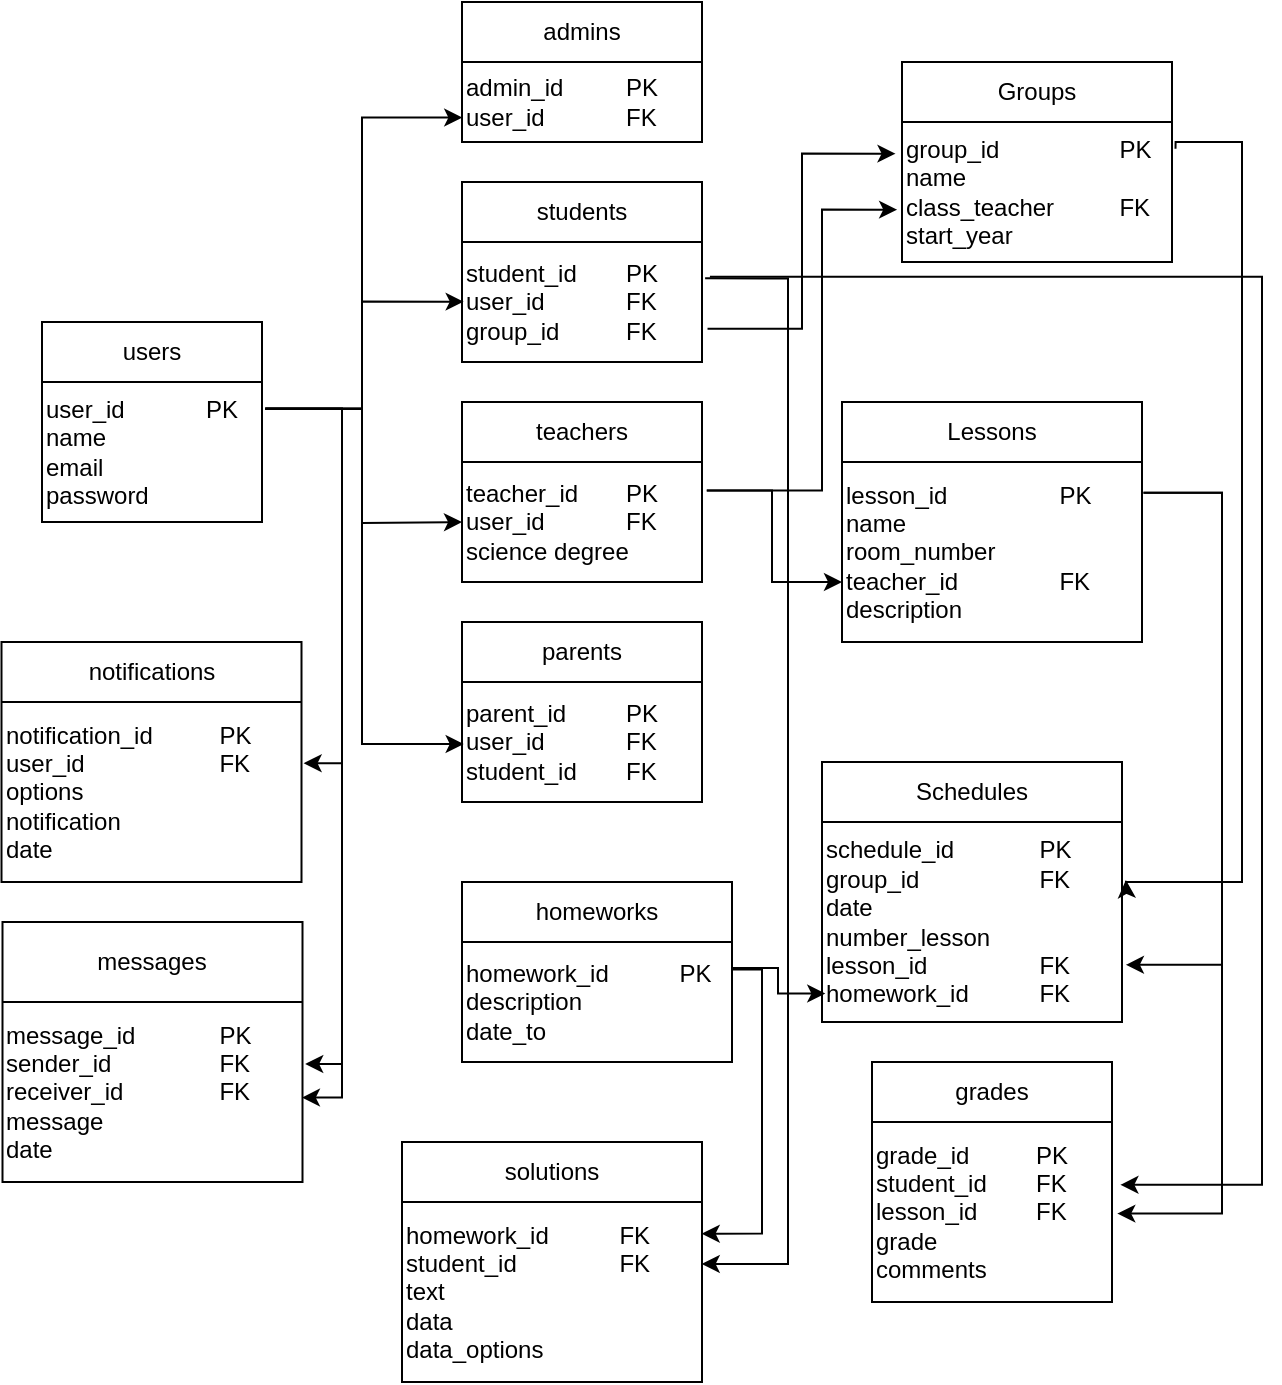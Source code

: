 <mxfile version="24.5.2" type="device">
  <diagram name="ER Diagram" id="E-wv-sdFr6HPYxKAOYmW">
    <mxGraphModel dx="1050" dy="1743" grid="1" gridSize="10" guides="1" tooltips="1" connect="1" arrows="1" fold="1" page="1" pageScale="1" pageWidth="827" pageHeight="1169" math="0" shadow="0">
      <root>
        <mxCell id="0" />
        <mxCell id="1" parent="0" />
        <mxCell id="juLm1n5MT4ovtHd7H2xx-58" value="users" style="rounded=0;whiteSpace=wrap;html=1;shape=swimlane;fontStyle=0;startSize=30;childLayout=stackLayout;horizontal=1;horizontalStack=0;resizeParent=1;resizeParentMax=0;resizeLast=0;collapsible=1;marginBottom=0;" vertex="1" parent="1">
          <mxGeometry x="60" y="100" width="110" height="100" as="geometry" />
        </mxCell>
        <mxCell id="juLm1n5MT4ovtHd7H2xx-80" value="&lt;span style=&quot;background-color: initial;&quot;&gt;user_id&lt;span style=&quot;white-space: pre;&quot;&gt;&#x9;&lt;/span&gt;&lt;span style=&quot;white-space: pre;&quot;&gt;&#x9;&lt;/span&gt;PK&lt;/span&gt;&lt;br&gt;&lt;span style=&quot;background-color: initial;&quot;&gt;name&lt;/span&gt;&lt;br&gt;&lt;span style=&quot;background-color: initial;&quot;&gt;email&lt;/span&gt;&lt;br&gt;&lt;span style=&quot;background-color: initial;&quot;&gt;password&lt;/span&gt;" style="text;html=1;align=left;verticalAlign=middle;resizable=0;points=[];autosize=1;strokeColor=none;fillColor=none;" vertex="1" parent="juLm1n5MT4ovtHd7H2xx-58">
          <mxGeometry y="30" width="110" height="70" as="geometry" />
        </mxCell>
        <mxCell id="juLm1n5MT4ovtHd7H2xx-59" value="teachers" style="rounded=0;whiteSpace=wrap;html=1;shape=swimlane;fontStyle=0;startSize=30;childLayout=stackLayout;horizontal=1;horizontalStack=0;resizeParent=1;resizeParentMax=0;resizeLast=0;collapsible=1;marginBottom=0;" vertex="1" parent="1">
          <mxGeometry x="270" y="140" width="120" height="90" as="geometry" />
        </mxCell>
        <mxCell id="juLm1n5MT4ovtHd7H2xx-82" value="&lt;span style=&quot;background-color: initial;&quot;&gt;teacher_id&lt;span style=&quot;white-space: pre;&quot;&gt;&#x9;&lt;/span&gt;PK&lt;/span&gt;&lt;br&gt;&lt;span style=&quot;background-color: initial;&quot;&gt;user_id&lt;span style=&quot;white-space: pre;&quot;&gt;&#x9;&lt;/span&gt;&lt;span style=&quot;white-space: pre;&quot;&gt;&#x9;&lt;/span&gt;FK&lt;/span&gt;&lt;div&gt;science degree&lt;br&gt;&lt;/div&gt;" style="text;html=1;align=left;verticalAlign=middle;resizable=0;points=[];autosize=1;strokeColor=none;fillColor=none;" vertex="1" parent="juLm1n5MT4ovtHd7H2xx-59">
          <mxGeometry y="30" width="120" height="60" as="geometry" />
        </mxCell>
        <mxCell id="juLm1n5MT4ovtHd7H2xx-60" value="students" style="rounded=0;whiteSpace=wrap;html=1;shape=swimlane;fontStyle=0;startSize=30;childLayout=stackLayout;horizontal=1;horizontalStack=0;resizeParent=1;resizeParentMax=0;resizeLast=0;collapsible=1;marginBottom=0;" vertex="1" parent="1">
          <mxGeometry x="270" y="30" width="120" height="90" as="geometry" />
        </mxCell>
        <mxCell id="juLm1n5MT4ovtHd7H2xx-83" value="&lt;span style=&quot;background-color: initial;&quot;&gt;student_id&lt;span style=&quot;white-space: pre;&quot;&gt;&#x9;&lt;/span&gt;PK&amp;nbsp;&lt;/span&gt;&lt;div&gt;&lt;span style=&quot;background-color: initial;&quot;&gt;user_id&lt;span style=&quot;white-space: pre;&quot;&gt;&#x9;&lt;/span&gt;&lt;span style=&quot;white-space: pre;&quot;&gt;&#x9;&lt;/span&gt;FK&lt;/span&gt;&lt;br&gt;&lt;span style=&quot;background-color: initial;&quot;&gt;group_id&lt;span style=&quot;white-space: pre;&quot;&gt;&#x9;&lt;/span&gt;&lt;span style=&quot;white-space: pre;&quot;&gt;&#x9;&lt;/span&gt;FK&lt;/span&gt;&lt;br&gt;&lt;/div&gt;" style="text;html=1;align=left;verticalAlign=middle;resizable=0;points=[];autosize=1;strokeColor=none;fillColor=none;" vertex="1" parent="juLm1n5MT4ovtHd7H2xx-60">
          <mxGeometry y="30" width="120" height="60" as="geometry" />
        </mxCell>
        <mxCell id="juLm1n5MT4ovtHd7H2xx-61" value="parents" style="rounded=0;whiteSpace=wrap;html=1;shape=swimlane;fontStyle=0;startSize=30;childLayout=stackLayout;horizontal=1;horizontalStack=0;resizeParent=1;resizeParentMax=0;resizeLast=0;collapsible=1;marginBottom=0;" vertex="1" parent="1">
          <mxGeometry x="270" y="250" width="120" height="90" as="geometry" />
        </mxCell>
        <mxCell id="juLm1n5MT4ovtHd7H2xx-84" value="&lt;span style=&quot;background-color: initial;&quot;&gt;parent_id&lt;span style=&quot;white-space: pre;&quot;&gt;&#x9;&lt;/span&gt;&lt;span style=&quot;white-space: pre;&quot;&gt;&#x9;&lt;/span&gt;PK&lt;/span&gt;&lt;br&gt;&lt;span style=&quot;background-color: initial;&quot;&gt;user_id&lt;span style=&quot;white-space: pre;&quot;&gt;&#x9;&lt;/span&gt;&lt;span style=&quot;white-space: pre;&quot;&gt;&#x9;&lt;/span&gt;FK&lt;/span&gt;&lt;br&gt;&lt;span style=&quot;background-color: initial;&quot;&gt;student_id&lt;span style=&quot;white-space: pre;&quot;&gt;&#x9;&lt;/span&gt;FK&lt;/span&gt;" style="text;html=1;align=left;verticalAlign=middle;resizable=0;points=[];autosize=1;strokeColor=none;fillColor=none;" vertex="1" parent="juLm1n5MT4ovtHd7H2xx-61">
          <mxGeometry y="30" width="120" height="60" as="geometry" />
        </mxCell>
        <mxCell id="juLm1n5MT4ovtHd7H2xx-65" value="admins" style="rounded=0;whiteSpace=wrap;html=1;shape=swimlane;fontStyle=0;startSize=30;childLayout=stackLayout;horizontal=1;horizontalStack=0;resizeParent=1;resizeParentMax=0;resizeLast=0;collapsible=1;marginBottom=0;" vertex="1" parent="1">
          <mxGeometry x="270" y="-60" width="120" height="70" as="geometry" />
        </mxCell>
        <mxCell id="juLm1n5MT4ovtHd7H2xx-81" value="&lt;span style=&quot;background-color: initial;&quot;&gt;admin_id&lt;span style=&quot;white-space: pre;&quot;&gt;&#x9;&lt;/span&gt;&lt;span style=&quot;white-space: pre;&quot;&gt;&#x9;&lt;/span&gt;PK&lt;/span&gt;&lt;br&gt;&lt;span style=&quot;background-color: initial;&quot;&gt;user_id&lt;span style=&quot;white-space: pre;&quot;&gt;&#x9;&lt;/span&gt;&lt;span style=&quot;white-space: pre;&quot;&gt;&#x9;&lt;/span&gt;FK&lt;/span&gt;" style="text;html=1;align=left;verticalAlign=middle;resizable=0;points=[];autosize=1;strokeColor=none;fillColor=none;" vertex="1" parent="juLm1n5MT4ovtHd7H2xx-65">
          <mxGeometry y="30" width="120" height="40" as="geometry" />
        </mxCell>
        <mxCell id="juLm1n5MT4ovtHd7H2xx-67" value="Lessons" style="rounded=0;whiteSpace=wrap;html=1;shape=swimlane;fontStyle=0;startSize=30;childLayout=stackLayout;horizontal=1;horizontalStack=0;resizeParent=1;resizeParentMax=0;resizeLast=0;collapsible=1;marginBottom=0;" vertex="1" parent="1">
          <mxGeometry x="460" y="140" width="150" height="120" as="geometry" />
        </mxCell>
        <mxCell id="juLm1n5MT4ovtHd7H2xx-91" value="lesson_id&lt;span style=&quot;white-space: pre;&quot;&gt;&#x9;&lt;/span&gt;&lt;span style=&quot;white-space: pre;&quot;&gt;&#x9;&lt;span style=&quot;white-space: pre;&quot;&gt;&#x9;&lt;/span&gt;&lt;/span&gt;PK&amp;nbsp;&lt;div&gt;name&lt;/div&gt;&lt;div&gt;room_number&lt;br&gt;&lt;div&gt;teacher_id&lt;span style=&quot;white-space: pre;&quot;&gt;&#x9;&lt;span style=&quot;white-space: pre;&quot;&gt;&#x9;&lt;/span&gt;&lt;/span&gt;FK&lt;/div&gt;&lt;div&gt;description&lt;/div&gt;&lt;/div&gt;" style="text;html=1;align=left;verticalAlign=middle;resizable=0;points=[];autosize=1;strokeColor=none;fillColor=none;" vertex="1" parent="juLm1n5MT4ovtHd7H2xx-67">
          <mxGeometry y="30" width="150" height="90" as="geometry" />
        </mxCell>
        <mxCell id="juLm1n5MT4ovtHd7H2xx-68" value="Schedules" style="rounded=0;whiteSpace=wrap;html=1;shape=swimlane;fontStyle=0;startSize=30;childLayout=stackLayout;horizontal=1;horizontalStack=0;resizeParent=1;resizeParentMax=0;resizeLast=0;collapsible=1;marginBottom=0;" vertex="1" parent="1">
          <mxGeometry x="450" y="320" width="150" height="130" as="geometry" />
        </mxCell>
        <mxCell id="juLm1n5MT4ovtHd7H2xx-90" value="schedule_id&lt;span style=&quot;white-space: pre;&quot;&gt;&#x9;&lt;/span&gt;&lt;span style=&quot;white-space: pre;&quot;&gt;&#x9;&lt;/span&gt;PK&lt;div&gt;group_id&lt;span style=&quot;white-space: pre;&quot;&gt;&#x9;&lt;/span&gt;&lt;span style=&quot;white-space: pre;&quot;&gt;&#x9;&lt;/span&gt;&lt;span style=&quot;white-space: pre;&quot;&gt;&#x9;&lt;/span&gt;FK&lt;/div&gt;&lt;div&gt;date&amp;nbsp;&lt;/div&gt;&lt;div&gt;&lt;span style=&quot;background-color: initial;&quot;&gt;number_lesson&lt;/span&gt;&lt;br&gt;&lt;/div&gt;&lt;div&gt;lesson_id&lt;span style=&quot;white-space: pre;&quot;&gt;&#x9;&lt;/span&gt;&lt;span style=&quot;white-space: pre;&quot;&gt;&#x9;&lt;/span&gt;&lt;span style=&quot;white-space: pre;&quot;&gt;&#x9;&lt;/span&gt;FK&lt;/div&gt;&lt;div&gt;homework_id&lt;span style=&quot;white-space: pre;&quot;&gt;&#x9;&lt;/span&gt;&lt;span style=&quot;white-space: pre;&quot;&gt;&#x9;&lt;/span&gt;FK&lt;/div&gt;" style="text;html=1;align=left;verticalAlign=middle;resizable=0;points=[];autosize=1;strokeColor=none;fillColor=none;" vertex="1" parent="juLm1n5MT4ovtHd7H2xx-68">
          <mxGeometry y="30" width="150" height="100" as="geometry" />
        </mxCell>
        <mxCell id="juLm1n5MT4ovtHd7H2xx-70" value="Groups" style="rounded=0;whiteSpace=wrap;html=1;shape=swimlane;fontStyle=0;startSize=30;childLayout=stackLayout;horizontal=1;horizontalStack=0;resizeParent=1;resizeParentMax=0;resizeLast=0;collapsible=1;marginBottom=0;" vertex="1" parent="1">
          <mxGeometry x="490" y="-30" width="135" height="100" as="geometry" />
        </mxCell>
        <mxCell id="juLm1n5MT4ovtHd7H2xx-89" value="&lt;span style=&quot;background-color: initial;&quot;&gt;group_id&lt;span style=&quot;white-space: pre;&quot;&gt;&#x9;&lt;/span&gt;&lt;span style=&quot;white-space: pre;&quot;&gt;&#x9;&lt;/span&gt;&lt;span style=&quot;white-space: pre;&quot;&gt;&#x9;&lt;/span&gt;PK&lt;/span&gt;&lt;br&gt;&lt;span style=&quot;background-color: initial;&quot;&gt;name&lt;/span&gt;&lt;br&gt;&lt;span style=&quot;background-color: initial;&quot;&gt;class_teacher&lt;span style=&quot;white-space: pre;&quot;&gt;&#x9;&lt;/span&gt;&lt;span style=&quot;white-space: pre;&quot;&gt;&#x9;&lt;/span&gt;FK&lt;/span&gt;&lt;br&gt;&lt;span style=&quot;background-color: initial;&quot;&gt;start_year&lt;/span&gt;" style="text;html=1;align=left;verticalAlign=middle;resizable=0;points=[];autosize=1;strokeColor=none;fillColor=none;" vertex="1" parent="juLm1n5MT4ovtHd7H2xx-70">
          <mxGeometry y="30" width="135" height="70" as="geometry" />
        </mxCell>
        <mxCell id="juLm1n5MT4ovtHd7H2xx-92" style="edgeStyle=orthogonalEdgeStyle;rounded=0;orthogonalLoop=1;jettySize=auto;html=1;exitX=1.023;exitY=0.723;exitDx=0;exitDy=0;entryX=-0.024;entryY=0.226;entryDx=0;entryDy=0;entryPerimeter=0;exitPerimeter=0;" edge="1" parent="1" source="juLm1n5MT4ovtHd7H2xx-83" target="juLm1n5MT4ovtHd7H2xx-89">
          <mxGeometry relative="1" as="geometry" />
        </mxCell>
        <mxCell id="juLm1n5MT4ovtHd7H2xx-93" style="edgeStyle=orthogonalEdgeStyle;rounded=0;orthogonalLoop=1;jettySize=auto;html=1;exitX=1.015;exitY=0.191;exitDx=0;exitDy=0;entryX=0.001;entryY=0.695;entryDx=0;entryDy=0;entryPerimeter=0;exitPerimeter=0;" edge="1" parent="1" source="juLm1n5MT4ovtHd7H2xx-80" target="juLm1n5MT4ovtHd7H2xx-81">
          <mxGeometry relative="1" as="geometry" />
        </mxCell>
        <mxCell id="juLm1n5MT4ovtHd7H2xx-95" style="edgeStyle=orthogonalEdgeStyle;rounded=0;orthogonalLoop=1;jettySize=auto;html=1;exitX=1.015;exitY=0.191;exitDx=0;exitDy=0;entryX=0.007;entryY=0.497;entryDx=0;entryDy=0;entryPerimeter=0;exitPerimeter=0;" edge="1" parent="1" source="juLm1n5MT4ovtHd7H2xx-80" target="juLm1n5MT4ovtHd7H2xx-83">
          <mxGeometry relative="1" as="geometry" />
        </mxCell>
        <mxCell id="juLm1n5MT4ovtHd7H2xx-96" style="edgeStyle=orthogonalEdgeStyle;rounded=0;orthogonalLoop=1;jettySize=auto;html=1;exitX=1.015;exitY=0.191;exitDx=0;exitDy=0;entryX=0.007;entryY=0.517;entryDx=0;entryDy=0;entryPerimeter=0;exitPerimeter=0;" edge="1" parent="1" source="juLm1n5MT4ovtHd7H2xx-80" target="juLm1n5MT4ovtHd7H2xx-84">
          <mxGeometry relative="1" as="geometry" />
        </mxCell>
        <mxCell id="juLm1n5MT4ovtHd7H2xx-97" style="edgeStyle=orthogonalEdgeStyle;rounded=0;orthogonalLoop=1;jettySize=auto;html=1;exitX=1.015;exitY=0.191;exitDx=0;exitDy=0;exitPerimeter=0;" edge="1" parent="1" source="juLm1n5MT4ovtHd7H2xx-80">
          <mxGeometry relative="1" as="geometry">
            <mxPoint x="270" y="200" as="targetPoint" />
          </mxGeometry>
        </mxCell>
        <mxCell id="juLm1n5MT4ovtHd7H2xx-98" style="edgeStyle=orthogonalEdgeStyle;rounded=0;orthogonalLoop=1;jettySize=auto;html=1;exitX=1.02;exitY=0.237;exitDx=0;exitDy=0;entryX=-0.018;entryY=0.626;entryDx=0;entryDy=0;entryPerimeter=0;exitPerimeter=0;" edge="1" parent="1" source="juLm1n5MT4ovtHd7H2xx-82" target="juLm1n5MT4ovtHd7H2xx-89">
          <mxGeometry relative="1" as="geometry">
            <Array as="points">
              <mxPoint x="450" y="184" />
              <mxPoint x="450" y="44" />
            </Array>
          </mxGeometry>
        </mxCell>
        <mxCell id="juLm1n5MT4ovtHd7H2xx-109" style="edgeStyle=orthogonalEdgeStyle;rounded=0;orthogonalLoop=1;jettySize=auto;html=1;exitX=1.02;exitY=0.237;exitDx=0;exitDy=0;entryX=0;entryY=0.667;entryDx=0;entryDy=0;entryPerimeter=0;exitPerimeter=0;" edge="1" parent="1" source="juLm1n5MT4ovtHd7H2xx-82" target="juLm1n5MT4ovtHd7H2xx-91">
          <mxGeometry relative="1" as="geometry" />
        </mxCell>
        <mxCell id="juLm1n5MT4ovtHd7H2xx-115" value="grades" style="rounded=0;whiteSpace=wrap;html=1;shape=swimlane;fontStyle=0;startSize=30;childLayout=stackLayout;horizontal=1;horizontalStack=0;resizeParent=1;resizeParentMax=0;resizeLast=0;collapsible=1;marginBottom=0;" vertex="1" parent="1">
          <mxGeometry x="475" y="470" width="120" height="120" as="geometry" />
        </mxCell>
        <mxCell id="juLm1n5MT4ovtHd7H2xx-116" value="grade_id&lt;span style=&quot;white-space: pre;&quot;&gt;&#x9;&lt;/span&gt;&lt;span style=&quot;white-space: pre;&quot;&gt;&#x9;&lt;/span&gt;PK&lt;div&gt;student_id&lt;span style=&quot;white-space: pre;&quot;&gt;&#x9;&lt;/span&gt;FK&lt;div&gt;lesson_id&lt;span style=&quot;white-space: pre;&quot;&gt;&#x9;&lt;/span&gt;&lt;span style=&quot;white-space: pre;&quot;&gt;&#x9;&lt;/span&gt;FK&lt;div&gt;grade&lt;br&gt;comments&lt;/div&gt;&lt;/div&gt;&lt;/div&gt;" style="text;html=1;align=left;verticalAlign=middle;resizable=0;points=[];autosize=1;strokeColor=none;fillColor=none;" vertex="1" parent="juLm1n5MT4ovtHd7H2xx-115">
          <mxGeometry y="30" width="120" height="90" as="geometry" />
        </mxCell>
        <mxCell id="juLm1n5MT4ovtHd7H2xx-128" style="edgeStyle=orthogonalEdgeStyle;rounded=0;orthogonalLoop=1;jettySize=auto;html=1;exitX=1.005;exitY=0.171;exitDx=0;exitDy=0;exitPerimeter=0;entryX=1.013;entryY=0.714;entryDx=0;entryDy=0;entryPerimeter=0;" edge="1" parent="1" source="juLm1n5MT4ovtHd7H2xx-91" target="juLm1n5MT4ovtHd7H2xx-90">
          <mxGeometry relative="1" as="geometry">
            <mxPoint x="600" y="420" as="targetPoint" />
            <Array as="points">
              <mxPoint x="650" y="185" />
              <mxPoint x="650" y="421" />
            </Array>
          </mxGeometry>
        </mxCell>
        <mxCell id="juLm1n5MT4ovtHd7H2xx-129" style="edgeStyle=orthogonalEdgeStyle;rounded=0;orthogonalLoop=1;jettySize=auto;html=1;exitX=1.013;exitY=0.191;exitDx=0;exitDy=0;entryX=1.013;entryY=0.29;entryDx=0;entryDy=0;entryPerimeter=0;exitPerimeter=0;" edge="1" parent="1" source="juLm1n5MT4ovtHd7H2xx-89" target="juLm1n5MT4ovtHd7H2xx-90">
          <mxGeometry relative="1" as="geometry">
            <Array as="points">
              <mxPoint x="627" y="10" />
              <mxPoint x="660" y="10" />
              <mxPoint x="660" y="380" />
            </Array>
          </mxGeometry>
        </mxCell>
        <mxCell id="juLm1n5MT4ovtHd7H2xx-130" style="edgeStyle=orthogonalEdgeStyle;rounded=0;orthogonalLoop=1;jettySize=auto;html=1;exitX=1.005;exitY=0.171;exitDx=0;exitDy=0;entryX=1.022;entryY=0.509;entryDx=0;entryDy=0;entryPerimeter=0;exitPerimeter=0;" edge="1" parent="1" source="juLm1n5MT4ovtHd7H2xx-91" target="juLm1n5MT4ovtHd7H2xx-116">
          <mxGeometry relative="1" as="geometry">
            <Array as="points">
              <mxPoint x="650" y="185" />
              <mxPoint x="650" y="546" />
            </Array>
          </mxGeometry>
        </mxCell>
        <mxCell id="juLm1n5MT4ovtHd7H2xx-131" style="edgeStyle=orthogonalEdgeStyle;rounded=0;orthogonalLoop=1;jettySize=auto;html=1;exitX=1.033;exitY=0.29;exitDx=0;exitDy=0;entryX=1.035;entryY=0.349;entryDx=0;entryDy=0;entryPerimeter=0;exitPerimeter=0;" edge="1" parent="1" source="juLm1n5MT4ovtHd7H2xx-83" target="juLm1n5MT4ovtHd7H2xx-116">
          <mxGeometry relative="1" as="geometry">
            <Array as="points">
              <mxPoint x="670" y="77" />
              <mxPoint x="670" y="531" />
            </Array>
          </mxGeometry>
        </mxCell>
        <mxCell id="juLm1n5MT4ovtHd7H2xx-136" value="notifications" style="rounded=0;whiteSpace=wrap;html=1;shape=swimlane;fontStyle=0;startSize=30;childLayout=stackLayout;horizontal=1;horizontalStack=0;resizeParent=1;resizeParentMax=0;resizeLast=0;collapsible=1;marginBottom=0;" vertex="1" parent="1">
          <mxGeometry x="39.75" y="260" width="150" height="120" as="geometry" />
        </mxCell>
        <mxCell id="juLm1n5MT4ovtHd7H2xx-137" value="notification_id&lt;span style=&quot;white-space: pre;&quot;&gt;&#x9;&lt;/span&gt;&lt;span style=&quot;white-space: pre;&quot;&gt;&#x9;&lt;/span&gt;PK&lt;div&gt;user_id&lt;span style=&quot;white-space: pre;&quot;&gt;&#x9;&lt;/span&gt;&lt;span style=&quot;white-space: pre;&quot;&gt;&#x9;&lt;/span&gt;&lt;span style=&quot;white-space: pre;&quot;&gt;&#x9;&lt;/span&gt;FK&lt;/div&gt;&lt;div&gt;options&lt;/div&gt;&lt;div&gt;notification&lt;br&gt;date&lt;/div&gt;" style="text;html=1;align=left;verticalAlign=middle;resizable=0;points=[];autosize=1;strokeColor=none;fillColor=none;" vertex="1" parent="juLm1n5MT4ovtHd7H2xx-136">
          <mxGeometry y="30" width="150" height="90" as="geometry" />
        </mxCell>
        <mxCell id="juLm1n5MT4ovtHd7H2xx-139" value="messages" style="rounded=0;whiteSpace=wrap;html=1;shape=swimlane;fontStyle=0;startSize=40;childLayout=stackLayout;horizontal=1;horizontalStack=0;resizeParent=1;resizeParentMax=0;resizeLast=0;collapsible=1;marginBottom=0;" vertex="1" parent="1">
          <mxGeometry x="40.25" y="400" width="150" height="130" as="geometry" />
        </mxCell>
        <mxCell id="juLm1n5MT4ovtHd7H2xx-144" value="message_id&lt;span style=&quot;white-space: pre;&quot;&gt;&#x9;&lt;/span&gt;&lt;span style=&quot;white-space: pre;&quot;&gt;&#x9;&lt;/span&gt;PK&lt;div&gt;sender_id&lt;span style=&quot;white-space: pre;&quot;&gt;&#x9;&lt;/span&gt;&lt;span style=&quot;white-space: pre;&quot;&gt;&#x9;&lt;/span&gt;FK&lt;div&gt;receiver_id&lt;span style=&quot;white-space: pre;&quot;&gt;&#x9;&lt;/span&gt;&lt;span style=&quot;white-space: pre;&quot;&gt;&#x9;&lt;/span&gt;FK&lt;div&gt;message&lt;br&gt;date&lt;/div&gt;&lt;/div&gt;&lt;/div&gt;" style="text;html=1;align=left;verticalAlign=middle;resizable=0;points=[];autosize=1;strokeColor=none;fillColor=none;" vertex="1" parent="juLm1n5MT4ovtHd7H2xx-139">
          <mxGeometry y="40" width="150" height="90" as="geometry" />
        </mxCell>
        <mxCell id="juLm1n5MT4ovtHd7H2xx-147" style="edgeStyle=orthogonalEdgeStyle;rounded=0;orthogonalLoop=1;jettySize=auto;html=1;exitX=1.015;exitY=0.191;exitDx=0;exitDy=0;entryX=1.007;entryY=0.34;entryDx=0;entryDy=0;entryPerimeter=0;exitPerimeter=0;" edge="1" parent="1" source="juLm1n5MT4ovtHd7H2xx-80" target="juLm1n5MT4ovtHd7H2xx-137">
          <mxGeometry relative="1" as="geometry">
            <Array as="points">
              <mxPoint x="210" y="143" />
              <mxPoint x="210" y="321" />
            </Array>
          </mxGeometry>
        </mxCell>
        <mxCell id="juLm1n5MT4ovtHd7H2xx-148" style="edgeStyle=orthogonalEdgeStyle;rounded=0;orthogonalLoop=1;jettySize=auto;html=1;exitX=1.015;exitY=0.191;exitDx=0;exitDy=0;entryX=1.009;entryY=0.344;entryDx=0;entryDy=0;entryPerimeter=0;exitPerimeter=0;" edge="1" parent="1" source="juLm1n5MT4ovtHd7H2xx-80" target="juLm1n5MT4ovtHd7H2xx-144">
          <mxGeometry relative="1" as="geometry">
            <Array as="points">
              <mxPoint x="210" y="143" />
              <mxPoint x="210" y="471" />
            </Array>
          </mxGeometry>
        </mxCell>
        <mxCell id="juLm1n5MT4ovtHd7H2xx-149" style="edgeStyle=orthogonalEdgeStyle;rounded=0;orthogonalLoop=1;jettySize=auto;html=1;exitX=1.015;exitY=0.191;exitDx=0;exitDy=0;entryX=0.998;entryY=0.531;entryDx=0;entryDy=0;entryPerimeter=0;exitPerimeter=0;" edge="1" parent="1" source="juLm1n5MT4ovtHd7H2xx-80" target="juLm1n5MT4ovtHd7H2xx-144">
          <mxGeometry relative="1" as="geometry">
            <Array as="points">
              <mxPoint x="210" y="143" />
              <mxPoint x="210" y="488" />
            </Array>
          </mxGeometry>
        </mxCell>
        <mxCell id="juLm1n5MT4ovtHd7H2xx-150" value="homeworks" style="rounded=0;whiteSpace=wrap;html=1;shape=swimlane;fontStyle=0;startSize=30;childLayout=stackLayout;horizontal=1;horizontalStack=0;resizeParent=1;resizeParentMax=0;resizeLast=0;collapsible=1;marginBottom=0;" vertex="1" parent="1">
          <mxGeometry x="270" y="380" width="135" height="90" as="geometry" />
        </mxCell>
        <mxCell id="juLm1n5MT4ovtHd7H2xx-151" value="homework_id&lt;span style=&quot;white-space: pre;&quot;&gt;&#x9;&lt;/span&gt;&lt;span style=&quot;white-space: pre;&quot;&gt;&#x9;&lt;/span&gt;PK&lt;div&gt;description&lt;/div&gt;&lt;div&gt;date_to&lt;/div&gt;" style="text;html=1;align=left;verticalAlign=middle;resizable=0;points=[];autosize=1;strokeColor=none;fillColor=none;" vertex="1" parent="juLm1n5MT4ovtHd7H2xx-150">
          <mxGeometry y="30" width="135" height="60" as="geometry" />
        </mxCell>
        <mxCell id="juLm1n5MT4ovtHd7H2xx-152" style="edgeStyle=orthogonalEdgeStyle;rounded=0;orthogonalLoop=1;jettySize=auto;html=1;exitX=1.001;exitY=0.217;exitDx=0;exitDy=0;entryX=0.011;entryY=0.858;entryDx=0;entryDy=0;entryPerimeter=0;exitPerimeter=0;" edge="1" parent="1" source="juLm1n5MT4ovtHd7H2xx-151" target="juLm1n5MT4ovtHd7H2xx-90">
          <mxGeometry relative="1" as="geometry">
            <Array as="points">
              <mxPoint x="428" y="423" />
              <mxPoint x="428" y="436" />
            </Array>
          </mxGeometry>
        </mxCell>
        <mxCell id="juLm1n5MT4ovtHd7H2xx-153" value="solutions" style="rounded=0;whiteSpace=wrap;html=1;shape=swimlane;fontStyle=0;startSize=30;childLayout=stackLayout;horizontal=1;horizontalStack=0;resizeParent=1;resizeParentMax=0;resizeLast=0;collapsible=1;marginBottom=0;" vertex="1" parent="1">
          <mxGeometry x="240" y="510" width="150" height="120" as="geometry" />
        </mxCell>
        <mxCell id="juLm1n5MT4ovtHd7H2xx-154" value="homework_id&lt;span style=&quot;white-space: pre;&quot;&gt;&#x9;&lt;/span&gt;&lt;span style=&quot;white-space: pre;&quot;&gt;&#x9;&lt;/span&gt;FK&lt;div&gt;student_id&lt;span style=&quot;white-space: pre;&quot;&gt;&#x9;&lt;/span&gt;&lt;span style=&quot;white-space: pre;&quot;&gt;&#x9;&lt;/span&gt;FK&lt;/div&gt;&lt;div&gt;text&lt;/div&gt;&lt;div&gt;data&lt;/div&gt;&lt;div&gt;data_options&lt;/div&gt;" style="text;html=1;align=left;verticalAlign=middle;resizable=0;points=[];autosize=1;strokeColor=none;fillColor=none;" vertex="1" parent="juLm1n5MT4ovtHd7H2xx-153">
          <mxGeometry y="30" width="150" height="90" as="geometry" />
        </mxCell>
        <mxCell id="juLm1n5MT4ovtHd7H2xx-155" style="edgeStyle=orthogonalEdgeStyle;rounded=0;orthogonalLoop=1;jettySize=auto;html=1;exitX=1.001;exitY=0.23;exitDx=0;exitDy=0;entryX=0.999;entryY=0.176;entryDx=0;entryDy=0;entryPerimeter=0;exitPerimeter=0;" edge="1" parent="1" source="juLm1n5MT4ovtHd7H2xx-151" target="juLm1n5MT4ovtHd7H2xx-154">
          <mxGeometry relative="1" as="geometry">
            <Array as="points">
              <mxPoint x="420" y="424" />
              <mxPoint x="420" y="556" />
            </Array>
          </mxGeometry>
        </mxCell>
        <mxCell id="juLm1n5MT4ovtHd7H2xx-156" style="edgeStyle=orthogonalEdgeStyle;rounded=0;orthogonalLoop=1;jettySize=auto;html=1;exitX=1.013;exitY=0.303;exitDx=0;exitDy=0;entryX=0.999;entryY=0.344;entryDx=0;entryDy=0;entryPerimeter=0;exitPerimeter=0;" edge="1" parent="1" source="juLm1n5MT4ovtHd7H2xx-83" target="juLm1n5MT4ovtHd7H2xx-154">
          <mxGeometry relative="1" as="geometry">
            <Array as="points">
              <mxPoint x="433" y="78" />
              <mxPoint x="433" y="571" />
            </Array>
          </mxGeometry>
        </mxCell>
      </root>
    </mxGraphModel>
  </diagram>
</mxfile>
